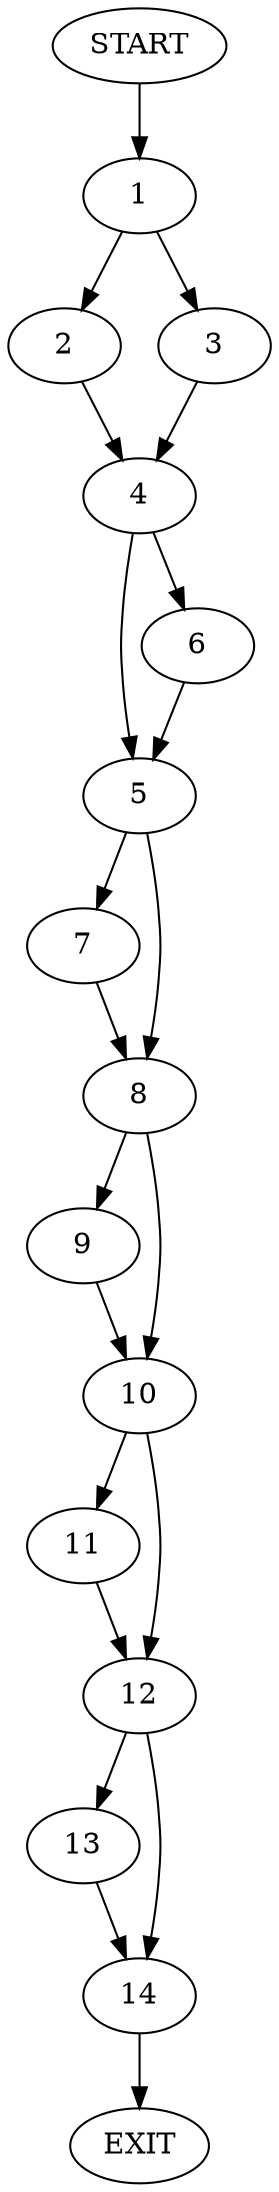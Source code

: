 digraph {
0 [label="START"]
15 [label="EXIT"]
0 -> 1
1 -> 2
1 -> 3
3 -> 4
2 -> 4
4 -> 5
4 -> 6
6 -> 5
5 -> 7
5 -> 8
8 -> 9
8 -> 10
7 -> 8
9 -> 10
10 -> 11
10 -> 12
12 -> 13
12 -> 14
11 -> 12
13 -> 14
14 -> 15
}
